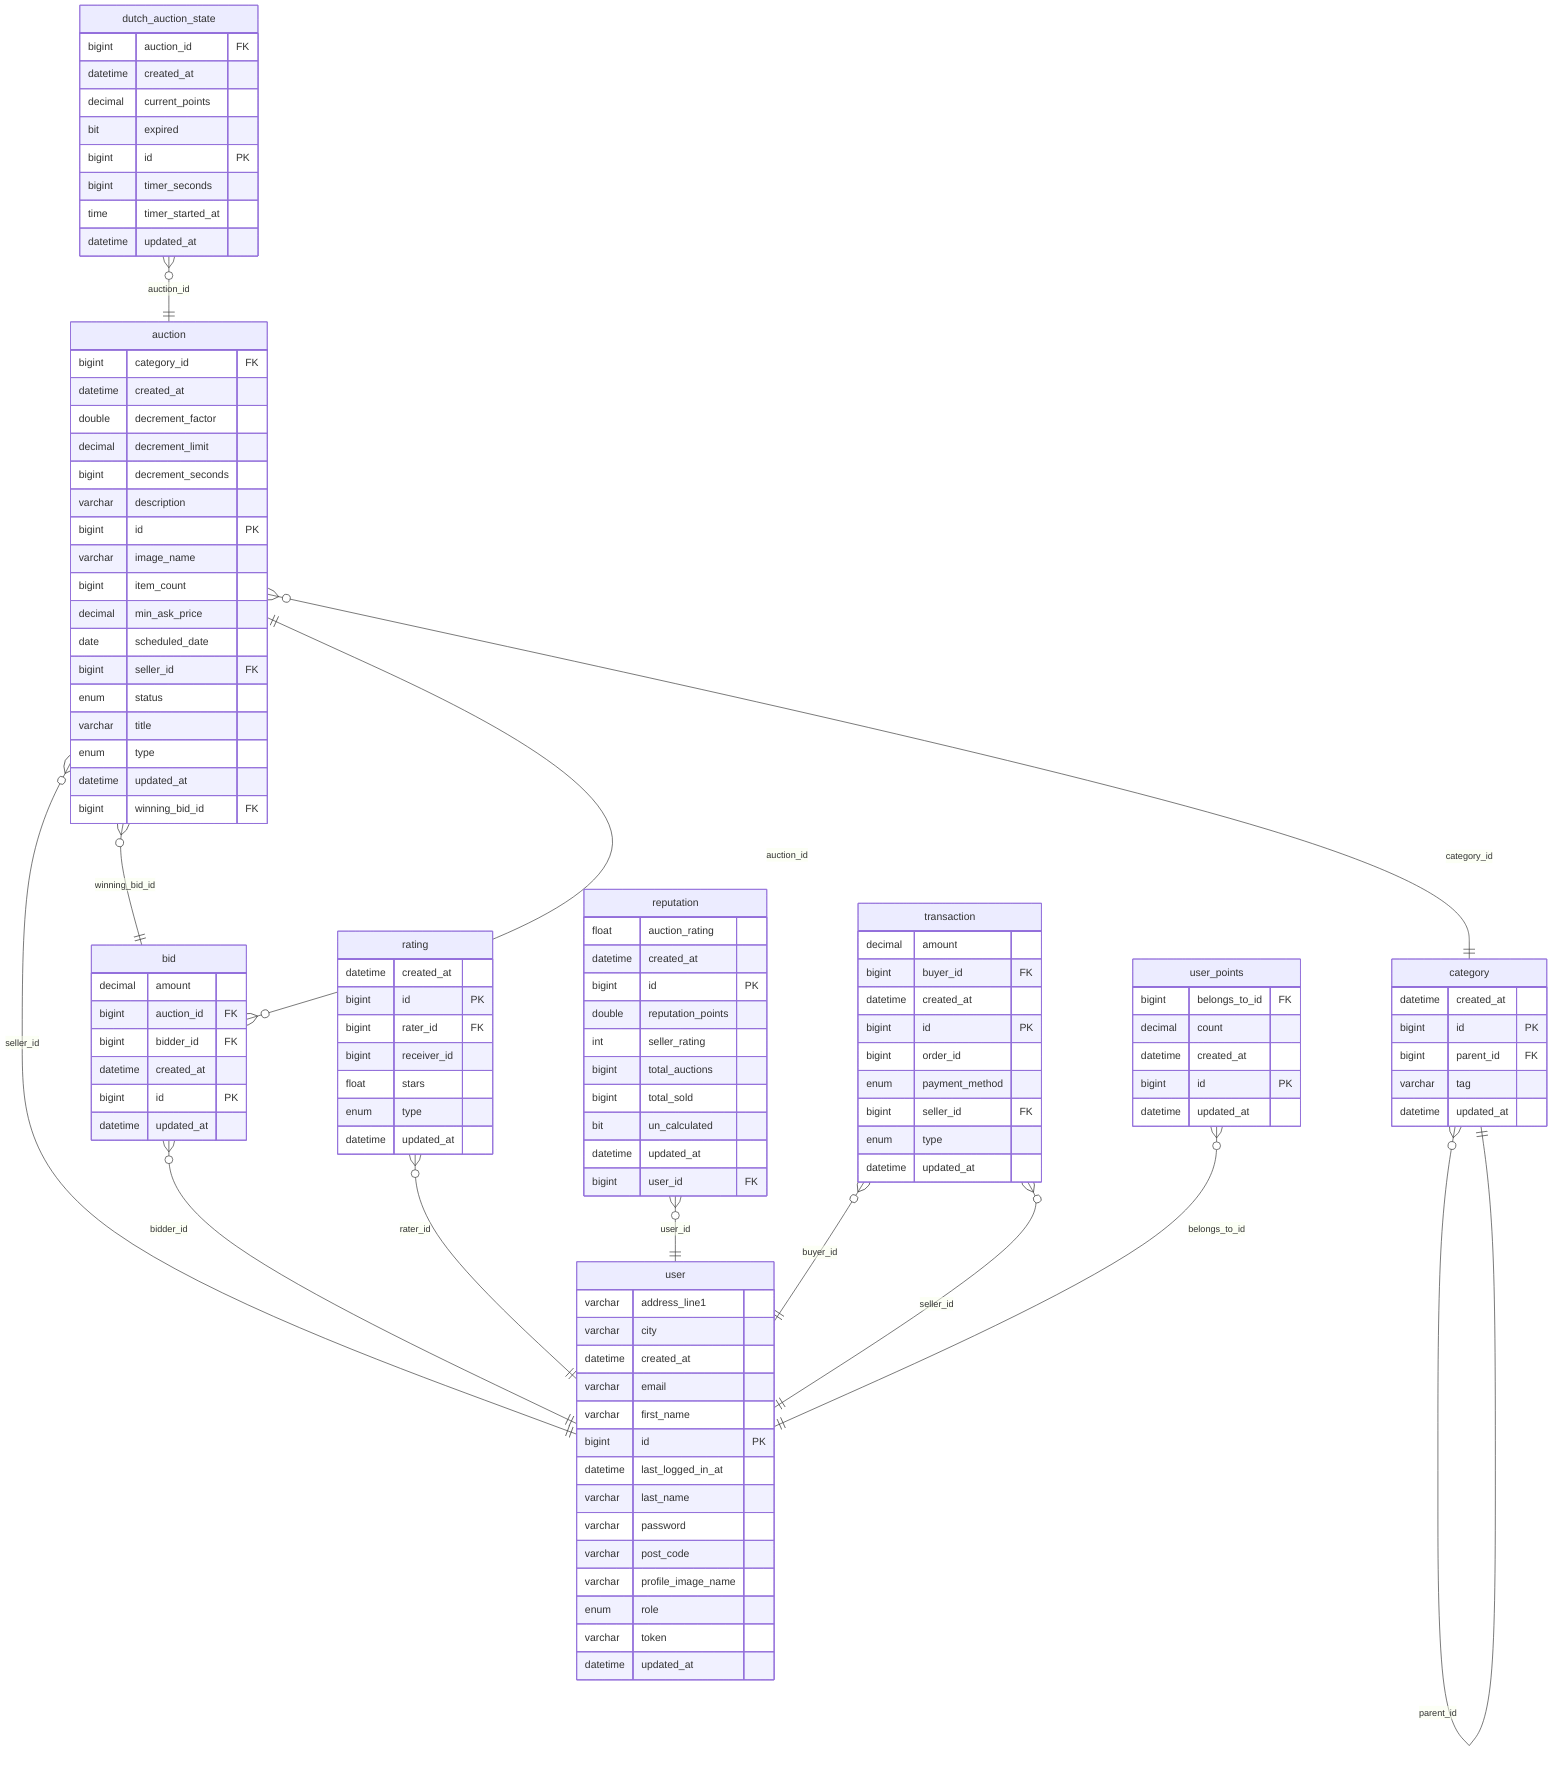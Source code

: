 erDiagram
    auction {
        bigint category_id FK
        datetime created_at
        double decrement_factor
        decimal decrement_limit
        bigint decrement_seconds
        varchar description
        bigint id PK
        varchar image_name
        bigint item_count
        decimal min_ask_price
        date scheduled_date
        bigint seller_id FK
        enum status
        varchar title
        enum type
        datetime updated_at
        bigint winning_bid_id FK
    }

    bid {
        decimal amount
        bigint auction_id FK
        bigint bidder_id FK
        datetime created_at
        bigint id PK
        datetime updated_at
    }

    category {
        datetime created_at
        bigint id PK
        bigint parent_id FK
        varchar tag
        datetime updated_at
    }

    dutch_auction_state {
        bigint auction_id FK
        datetime created_at
        decimal current_points
        bit expired
        bigint id PK
        bigint timer_seconds
        time timer_started_at
        datetime updated_at
    }

    rating {
        datetime created_at
        bigint id PK
        bigint rater_id FK
        bigint receiver_id
        float stars
        enum type
        datetime updated_at
    }

    reputation {
        float auction_rating
        datetime created_at
        bigint id PK
        double reputation_points
        int seller_rating
        bigint total_auctions
        bigint total_sold
        bit un_calculated
        datetime updated_at
        bigint user_id FK
    }

    transaction {
        decimal amount
        bigint buyer_id FK
        datetime created_at
        bigint id PK
        bigint order_id
        enum payment_method
        bigint seller_id FK
        enum type
        datetime updated_at
    }

    user {
        varchar address_line1
        varchar city
        datetime created_at
        varchar email
        varchar first_name
        bigint id PK
        datetime last_logged_in_at
        varchar last_name
        varchar password
        varchar post_code
        varchar profile_image_name
        enum role
        varchar token
        datetime updated_at
    }

    user_points {
        bigint belongs_to_id FK
        decimal count
        datetime created_at
        bigint id PK
        datetime updated_at
    }

    auction }o--|| bid : "winning_bid_id"
    auction }o--|| category : "category_id"
    auction }o--|| user : "seller_id"
    bid }o--|| auction : "auction_id"
    dutch_auction_state }o--|| auction : "auction_id"
    bid }o--|| user : "bidder_id"
    category }o--|| category : "parent_id"
    rating }o--|| user : "rater_id"
    reputation }o--|| user : "user_id"
    transaction }o--|| user : "buyer_id"
    transaction }o--|| user : "seller_id"
    user_points }o--|| user : "belongs_to_id"